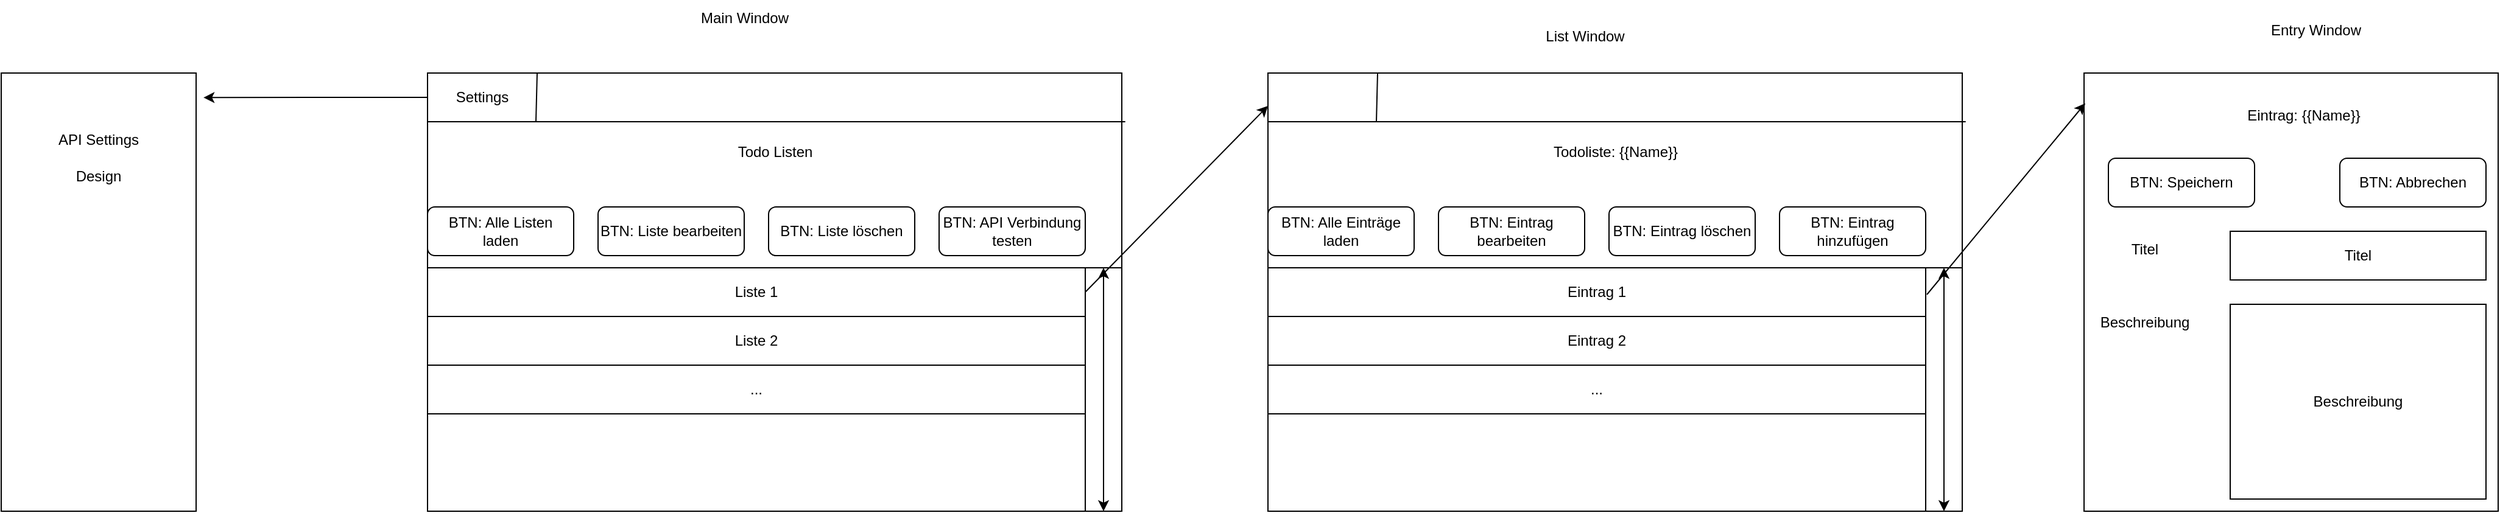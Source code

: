 <mxfile version="21.1.5" type="device">
  <diagram name="Seite-1" id="lpxYYi17E_xgEQqZOQ0s">
    <mxGraphModel dx="1820" dy="581" grid="1" gridSize="10" guides="1" tooltips="1" connect="1" arrows="1" fold="1" page="1" pageScale="1" pageWidth="827" pageHeight="1169" math="0" shadow="0">
      <root>
        <mxCell id="0" />
        <mxCell id="1" parent="0" />
        <mxCell id="f_hqFNx-fh7phIvgIgOM-2" value="" style="rounded=0;whiteSpace=wrap;html=1;" vertex="1" parent="1">
          <mxGeometry x="120" y="220" width="570" height="360" as="geometry" />
        </mxCell>
        <mxCell id="f_hqFNx-fh7phIvgIgOM-3" value="" style="endArrow=none;html=1;rounded=0;entryX=1.005;entryY=0.111;entryDx=0;entryDy=0;entryPerimeter=0;" edge="1" parent="1" target="f_hqFNx-fh7phIvgIgOM-2">
          <mxGeometry width="50" height="50" relative="1" as="geometry">
            <mxPoint x="120" y="260" as="sourcePoint" />
            <mxPoint x="170" y="210" as="targetPoint" />
          </mxGeometry>
        </mxCell>
        <mxCell id="f_hqFNx-fh7phIvgIgOM-4" value="" style="endArrow=none;html=1;rounded=0;entryX=1;entryY=0;entryDx=0;entryDy=0;" edge="1" parent="1" target="f_hqFNx-fh7phIvgIgOM-5">
          <mxGeometry width="50" height="50" relative="1" as="geometry">
            <mxPoint x="209" y="260" as="sourcePoint" />
            <mxPoint x="440" y="380" as="targetPoint" />
          </mxGeometry>
        </mxCell>
        <mxCell id="f_hqFNx-fh7phIvgIgOM-11" style="edgeStyle=orthogonalEdgeStyle;rounded=0;orthogonalLoop=1;jettySize=auto;html=1;entryX=1.038;entryY=0.056;entryDx=0;entryDy=0;entryPerimeter=0;" edge="1" parent="1" source="f_hqFNx-fh7phIvgIgOM-5" target="f_hqFNx-fh7phIvgIgOM-7">
          <mxGeometry relative="1" as="geometry" />
        </mxCell>
        <mxCell id="f_hqFNx-fh7phIvgIgOM-5" value="Settings" style="text;html=1;strokeColor=none;fillColor=none;align=center;verticalAlign=middle;whiteSpace=wrap;rounded=0;" vertex="1" parent="1">
          <mxGeometry x="120" y="220" width="90" height="40" as="geometry" />
        </mxCell>
        <mxCell id="f_hqFNx-fh7phIvgIgOM-7" value="" style="rounded=0;whiteSpace=wrap;html=1;" vertex="1" parent="1">
          <mxGeometry x="-230" y="220" width="160" height="360" as="geometry" />
        </mxCell>
        <mxCell id="f_hqFNx-fh7phIvgIgOM-8" value="API Settings" style="text;html=1;strokeColor=none;fillColor=none;align=center;verticalAlign=middle;whiteSpace=wrap;rounded=0;" vertex="1" parent="1">
          <mxGeometry x="-230" y="260" width="160" height="30" as="geometry" />
        </mxCell>
        <mxCell id="f_hqFNx-fh7phIvgIgOM-9" value="Design" style="text;html=1;strokeColor=none;fillColor=none;align=center;verticalAlign=middle;whiteSpace=wrap;rounded=0;" vertex="1" parent="1">
          <mxGeometry x="-230" y="290" width="160" height="30" as="geometry" />
        </mxCell>
        <mxCell id="f_hqFNx-fh7phIvgIgOM-12" value="" style="rounded=0;whiteSpace=wrap;html=1;" vertex="1" parent="1">
          <mxGeometry x="120" y="380" width="570" height="200" as="geometry" />
        </mxCell>
        <mxCell id="f_hqFNx-fh7phIvgIgOM-13" value="" style="rounded=0;whiteSpace=wrap;html=1;" vertex="1" parent="1">
          <mxGeometry x="660" y="380" width="30" height="200" as="geometry" />
        </mxCell>
        <mxCell id="f_hqFNx-fh7phIvgIgOM-14" value="" style="endArrow=classic;startArrow=classic;html=1;rounded=0;exitX=0.5;exitY=1;exitDx=0;exitDy=0;entryX=0.5;entryY=0;entryDx=0;entryDy=0;" edge="1" parent="1" source="f_hqFNx-fh7phIvgIgOM-13" target="f_hqFNx-fh7phIvgIgOM-13">
          <mxGeometry width="50" height="50" relative="1" as="geometry">
            <mxPoint x="310" y="430" as="sourcePoint" />
            <mxPoint x="360" y="380" as="targetPoint" />
          </mxGeometry>
        </mxCell>
        <mxCell id="f_hqFNx-fh7phIvgIgOM-15" value="Liste 1" style="rounded=0;whiteSpace=wrap;html=1;" vertex="1" parent="1">
          <mxGeometry x="120" y="380" width="540" height="40" as="geometry" />
        </mxCell>
        <mxCell id="f_hqFNx-fh7phIvgIgOM-16" value="Liste&amp;nbsp;2" style="rounded=0;whiteSpace=wrap;html=1;" vertex="1" parent="1">
          <mxGeometry x="120" y="420" width="540" height="40" as="geometry" />
        </mxCell>
        <mxCell id="f_hqFNx-fh7phIvgIgOM-17" value="..." style="rounded=0;whiteSpace=wrap;html=1;" vertex="1" parent="1">
          <mxGeometry x="120" y="460" width="540" height="40" as="geometry" />
        </mxCell>
        <mxCell id="f_hqFNx-fh7phIvgIgOM-18" value="BTN: Alle Listen laden" style="rounded=1;whiteSpace=wrap;html=1;" vertex="1" parent="1">
          <mxGeometry x="120" y="330" width="120" height="40" as="geometry" />
        </mxCell>
        <mxCell id="f_hqFNx-fh7phIvgIgOM-19" value="BTN: Liste bearbeiten" style="rounded=1;whiteSpace=wrap;html=1;" vertex="1" parent="1">
          <mxGeometry x="260" y="330" width="120" height="40" as="geometry" />
        </mxCell>
        <mxCell id="f_hqFNx-fh7phIvgIgOM-20" value="BTN: Liste löschen" style="rounded=1;whiteSpace=wrap;html=1;" vertex="1" parent="1">
          <mxGeometry x="400" y="330" width="120" height="40" as="geometry" />
        </mxCell>
        <mxCell id="f_hqFNx-fh7phIvgIgOM-21" value="BTN: API Verbindung testen" style="rounded=1;whiteSpace=wrap;html=1;" vertex="1" parent="1">
          <mxGeometry x="540" y="330" width="120" height="40" as="geometry" />
        </mxCell>
        <mxCell id="f_hqFNx-fh7phIvgIgOM-25" value="" style="rounded=0;whiteSpace=wrap;html=1;" vertex="1" parent="1">
          <mxGeometry x="810" y="220" width="570" height="360" as="geometry" />
        </mxCell>
        <mxCell id="f_hqFNx-fh7phIvgIgOM-26" value="" style="endArrow=none;html=1;rounded=0;entryX=1.005;entryY=0.111;entryDx=0;entryDy=0;entryPerimeter=0;" edge="1" parent="1" target="f_hqFNx-fh7phIvgIgOM-25">
          <mxGeometry width="50" height="50" relative="1" as="geometry">
            <mxPoint x="810" y="260" as="sourcePoint" />
            <mxPoint x="860" y="210" as="targetPoint" />
          </mxGeometry>
        </mxCell>
        <mxCell id="f_hqFNx-fh7phIvgIgOM-27" value="" style="endArrow=none;html=1;rounded=0;entryX=1;entryY=0;entryDx=0;entryDy=0;" edge="1" parent="1">
          <mxGeometry width="50" height="50" relative="1" as="geometry">
            <mxPoint x="899" y="260" as="sourcePoint" />
            <mxPoint x="900" y="220" as="targetPoint" />
          </mxGeometry>
        </mxCell>
        <mxCell id="f_hqFNx-fh7phIvgIgOM-29" value="" style="rounded=0;whiteSpace=wrap;html=1;" vertex="1" parent="1">
          <mxGeometry x="810" y="380" width="570" height="200" as="geometry" />
        </mxCell>
        <mxCell id="f_hqFNx-fh7phIvgIgOM-30" value="" style="rounded=0;whiteSpace=wrap;html=1;" vertex="1" parent="1">
          <mxGeometry x="1350" y="380" width="30" height="200" as="geometry" />
        </mxCell>
        <mxCell id="f_hqFNx-fh7phIvgIgOM-31" value="" style="endArrow=classic;startArrow=classic;html=1;rounded=0;exitX=0.5;exitY=1;exitDx=0;exitDy=0;entryX=0.5;entryY=0;entryDx=0;entryDy=0;" edge="1" parent="1" source="f_hqFNx-fh7phIvgIgOM-30" target="f_hqFNx-fh7phIvgIgOM-30">
          <mxGeometry width="50" height="50" relative="1" as="geometry">
            <mxPoint x="1000" y="430" as="sourcePoint" />
            <mxPoint x="1050" y="380" as="targetPoint" />
          </mxGeometry>
        </mxCell>
        <mxCell id="f_hqFNx-fh7phIvgIgOM-32" value="Eintrag 1" style="rounded=0;whiteSpace=wrap;html=1;" vertex="1" parent="1">
          <mxGeometry x="810" y="380" width="540" height="40" as="geometry" />
        </mxCell>
        <mxCell id="f_hqFNx-fh7phIvgIgOM-33" value="Eintrag 2" style="rounded=0;whiteSpace=wrap;html=1;" vertex="1" parent="1">
          <mxGeometry x="810" y="420" width="540" height="40" as="geometry" />
        </mxCell>
        <mxCell id="f_hqFNx-fh7phIvgIgOM-34" value="..." style="rounded=0;whiteSpace=wrap;html=1;" vertex="1" parent="1">
          <mxGeometry x="810" y="460" width="540" height="40" as="geometry" />
        </mxCell>
        <mxCell id="f_hqFNx-fh7phIvgIgOM-35" value="BTN: Alle Einträge laden" style="rounded=1;whiteSpace=wrap;html=1;" vertex="1" parent="1">
          <mxGeometry x="810" y="330" width="120" height="40" as="geometry" />
        </mxCell>
        <mxCell id="f_hqFNx-fh7phIvgIgOM-36" value="BTN: Eintrag bearbeiten" style="rounded=1;whiteSpace=wrap;html=1;" vertex="1" parent="1">
          <mxGeometry x="950" y="330" width="120" height="40" as="geometry" />
        </mxCell>
        <mxCell id="f_hqFNx-fh7phIvgIgOM-37" value="BTN: Eintrag löschen" style="rounded=1;whiteSpace=wrap;html=1;" vertex="1" parent="1">
          <mxGeometry x="1090" y="330" width="120" height="40" as="geometry" />
        </mxCell>
        <mxCell id="f_hqFNx-fh7phIvgIgOM-38" value="BTN: Eintrag hinzufügen" style="rounded=1;whiteSpace=wrap;html=1;" vertex="1" parent="1">
          <mxGeometry x="1230" y="330" width="120" height="40" as="geometry" />
        </mxCell>
        <mxCell id="f_hqFNx-fh7phIvgIgOM-39" value="" style="endArrow=classic;html=1;rounded=0;exitX=1;exitY=0.5;exitDx=0;exitDy=0;entryX=0;entryY=0.075;entryDx=0;entryDy=0;entryPerimeter=0;" edge="1" parent="1" source="f_hqFNx-fh7phIvgIgOM-15" target="f_hqFNx-fh7phIvgIgOM-25">
          <mxGeometry width="50" height="50" relative="1" as="geometry">
            <mxPoint x="860" y="420" as="sourcePoint" />
            <mxPoint x="910" y="370" as="targetPoint" />
          </mxGeometry>
        </mxCell>
        <mxCell id="f_hqFNx-fh7phIvgIgOM-40" value="" style="rounded=0;whiteSpace=wrap;html=1;" vertex="1" parent="1">
          <mxGeometry x="1480" y="220" width="340" height="360" as="geometry" />
        </mxCell>
        <mxCell id="f_hqFNx-fh7phIvgIgOM-41" value="Titel" style="rounded=0;whiteSpace=wrap;html=1;" vertex="1" parent="1">
          <mxGeometry x="1600" y="350" width="210" height="40" as="geometry" />
        </mxCell>
        <mxCell id="f_hqFNx-fh7phIvgIgOM-42" value="Beschreibung" style="rounded=0;whiteSpace=wrap;html=1;" vertex="1" parent="1">
          <mxGeometry x="1600" y="410" width="210" height="160" as="geometry" />
        </mxCell>
        <mxCell id="f_hqFNx-fh7phIvgIgOM-43" value="Titel" style="text;html=1;strokeColor=none;fillColor=none;align=center;verticalAlign=middle;whiteSpace=wrap;rounded=0;" vertex="1" parent="1">
          <mxGeometry x="1500" y="350" width="60" height="30" as="geometry" />
        </mxCell>
        <mxCell id="f_hqFNx-fh7phIvgIgOM-44" value="Beschreibung" style="text;html=1;strokeColor=none;fillColor=none;align=center;verticalAlign=middle;whiteSpace=wrap;rounded=0;" vertex="1" parent="1">
          <mxGeometry x="1500" y="410" width="60" height="30" as="geometry" />
        </mxCell>
        <mxCell id="f_hqFNx-fh7phIvgIgOM-45" value="BTN: Speichern" style="rounded=1;whiteSpace=wrap;html=1;" vertex="1" parent="1">
          <mxGeometry x="1500" y="290" width="120" height="40" as="geometry" />
        </mxCell>
        <mxCell id="f_hqFNx-fh7phIvgIgOM-46" value="BTN: Abbrechen" style="rounded=1;whiteSpace=wrap;html=1;" vertex="1" parent="1">
          <mxGeometry x="1690" y="290" width="120" height="40" as="geometry" />
        </mxCell>
        <mxCell id="f_hqFNx-fh7phIvgIgOM-47" value="" style="endArrow=classic;html=1;rounded=0;entryX=0.003;entryY=0.069;entryDx=0;entryDy=0;entryPerimeter=0;exitX=0.033;exitY=0.11;exitDx=0;exitDy=0;exitPerimeter=0;" edge="1" parent="1" source="f_hqFNx-fh7phIvgIgOM-30" target="f_hqFNx-fh7phIvgIgOM-40">
          <mxGeometry width="50" height="50" relative="1" as="geometry">
            <mxPoint x="1280" y="430" as="sourcePoint" />
            <mxPoint x="1330" y="380" as="targetPoint" />
          </mxGeometry>
        </mxCell>
        <mxCell id="f_hqFNx-fh7phIvgIgOM-48" value="Main Window" style="text;html=1;align=center;verticalAlign=middle;resizable=0;points=[];autosize=1;strokeColor=none;fillColor=none;" vertex="1" parent="1">
          <mxGeometry x="330" y="160" width="100" height="30" as="geometry" />
        </mxCell>
        <mxCell id="f_hqFNx-fh7phIvgIgOM-49" value="List Window" style="text;html=1;align=center;verticalAlign=middle;resizable=0;points=[];autosize=1;strokeColor=none;fillColor=none;" vertex="1" parent="1">
          <mxGeometry x="1025" y="175" width="90" height="30" as="geometry" />
        </mxCell>
        <mxCell id="f_hqFNx-fh7phIvgIgOM-50" value="Entry Window" style="text;html=1;align=center;verticalAlign=middle;resizable=0;points=[];autosize=1;strokeColor=none;fillColor=none;" vertex="1" parent="1">
          <mxGeometry x="1620" y="170" width="100" height="30" as="geometry" />
        </mxCell>
        <mxCell id="f_hqFNx-fh7phIvgIgOM-51" value="Todo Listen" style="text;html=1;align=center;verticalAlign=middle;resizable=0;points=[];autosize=1;strokeColor=none;fillColor=none;" vertex="1" parent="1">
          <mxGeometry x="365" y="270" width="80" height="30" as="geometry" />
        </mxCell>
        <mxCell id="f_hqFNx-fh7phIvgIgOM-52" value="Todoliste: {{Name}}" style="text;html=1;align=center;verticalAlign=middle;resizable=0;points=[];autosize=1;strokeColor=none;fillColor=none;" vertex="1" parent="1">
          <mxGeometry x="1030" y="270" width="130" height="30" as="geometry" />
        </mxCell>
        <mxCell id="f_hqFNx-fh7phIvgIgOM-53" value="Eintrag: {{Name}}" style="text;html=1;align=center;verticalAlign=middle;resizable=0;points=[];autosize=1;strokeColor=none;fillColor=none;" vertex="1" parent="1">
          <mxGeometry x="1600" y="240" width="120" height="30" as="geometry" />
        </mxCell>
      </root>
    </mxGraphModel>
  </diagram>
</mxfile>
